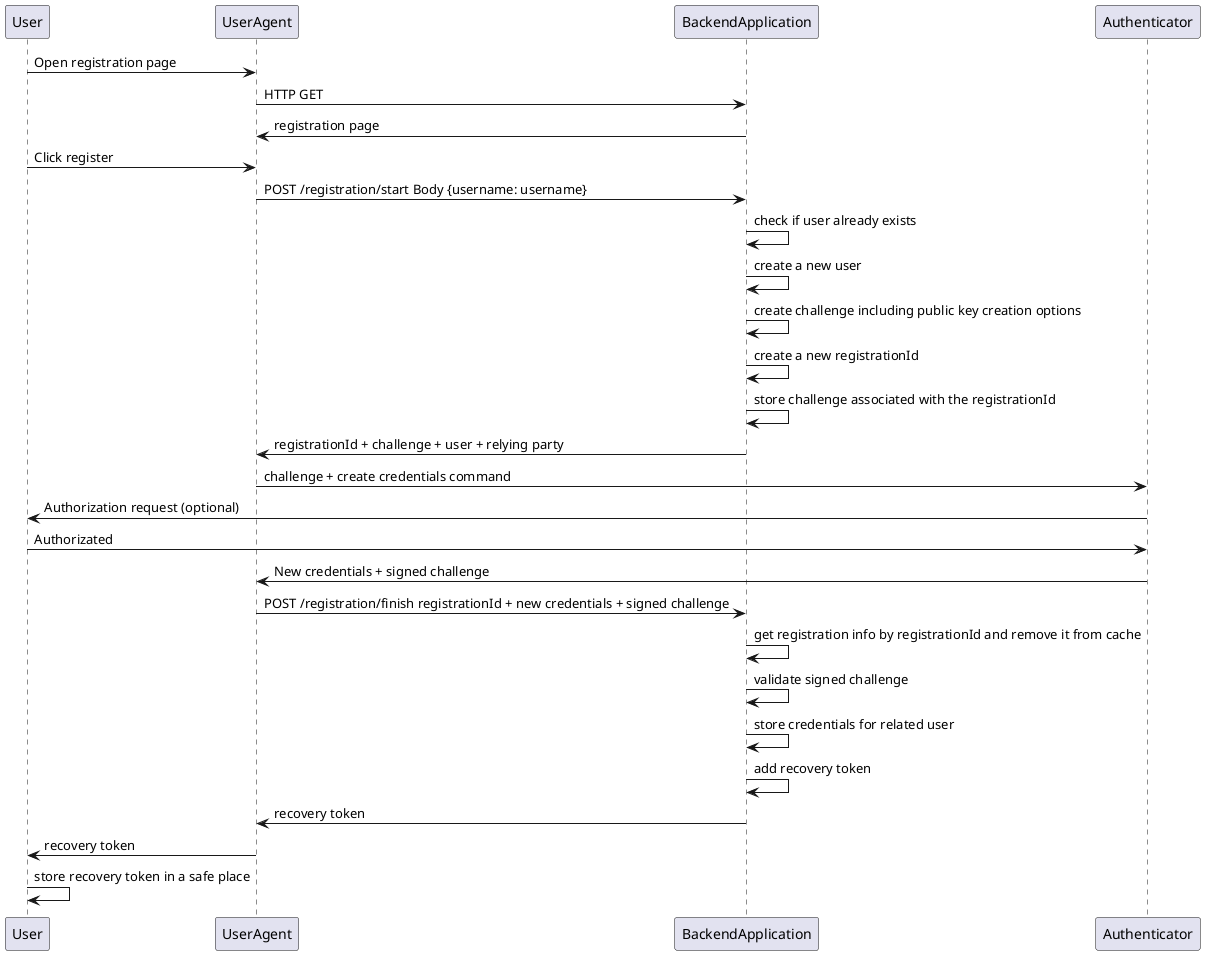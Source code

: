 @startuml
User -> UserAgent : Open registration page
UserAgent -> BackendApplication : HTTP GET
BackendApplication -> UserAgent : registration page
User -> UserAgent : Click register
UserAgent -> BackendApplication : POST /registration/start Body {username: username}
BackendApplication -> BackendApplication : check if user already exists
BackendApplication -> BackendApplication : create a new user
BackendApplication -> BackendApplication : create challenge including public key creation options
BackendApplication -> BackendApplication : create a new registrationId
BackendApplication -> BackendApplication : store challenge associated with the registrationId
BackendApplication -> UserAgent : registrationId + challenge + user + relying party
UserAgent -> Authenticator : challenge + create credentials command
Authenticator -> User : Authorization request (optional)
User -> Authenticator : Authorizated
Authenticator -> UserAgent : New credentials + signed challenge
UserAgent -> BackendApplication : POST /registration/finish registrationId + new credentials + signed challenge
BackendApplication -> BackendApplication : get registration info by registrationId and remove it from cache
BackendApplication -> BackendApplication : validate signed challenge
BackendApplication -> BackendApplication : store credentials for related user
BackendApplication -> BackendApplication : add recovery token
BackendApplication -> UserAgent : recovery token
UserAgent -> User : recovery token
User -> User : store recovery token in a safe place
@enduml
